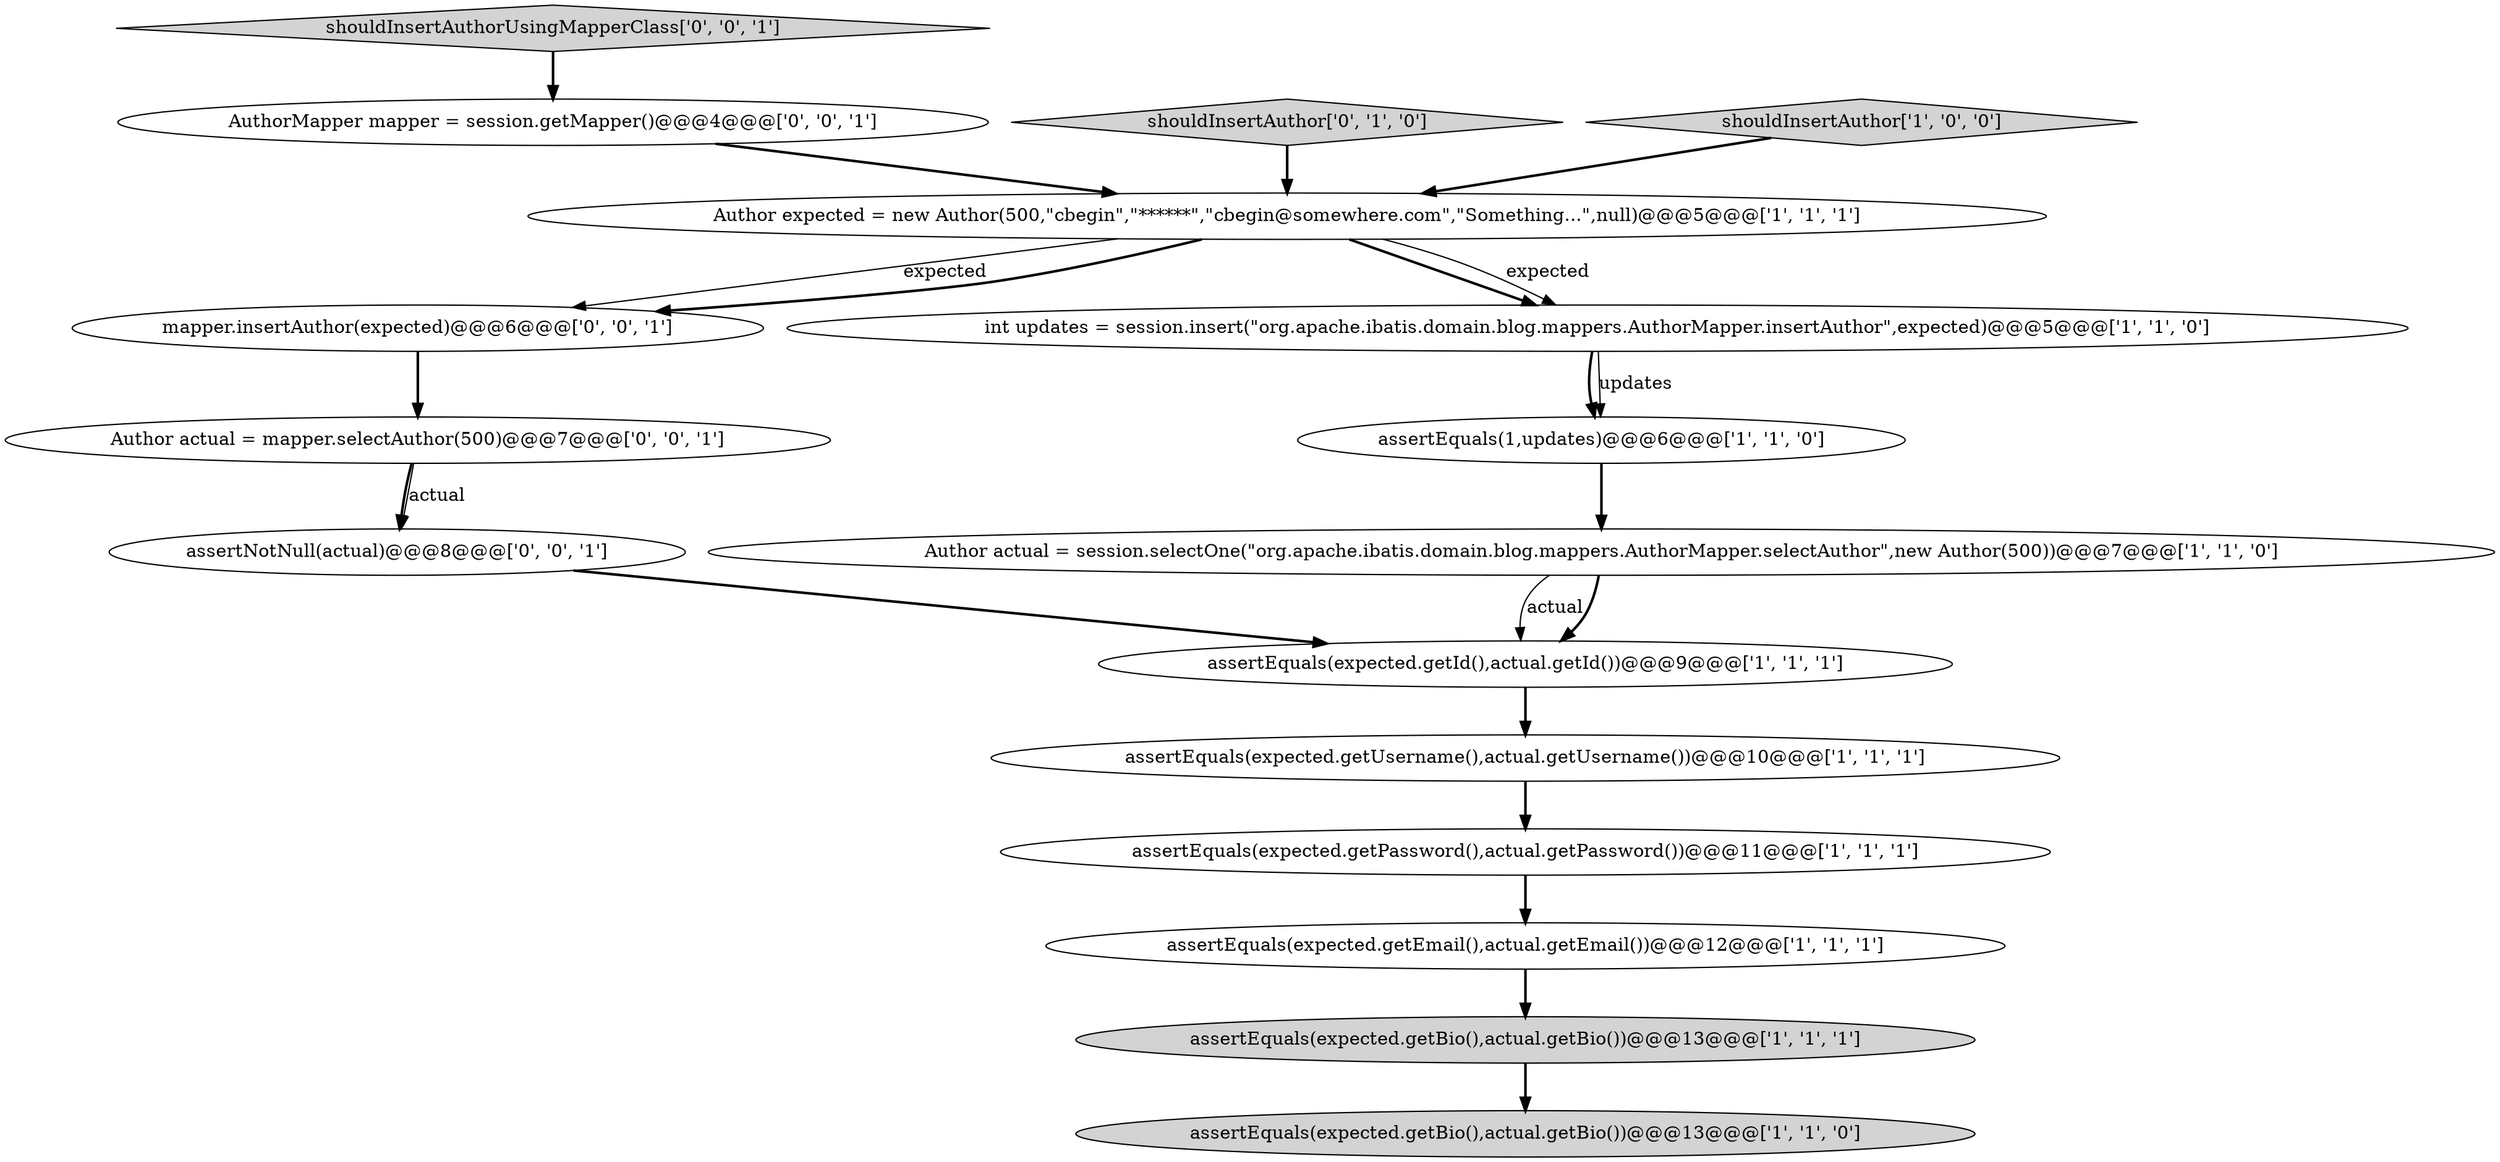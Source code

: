 digraph {
14 [style = filled, label = "mapper.insertAuthor(expected)@@@6@@@['0', '0', '1']", fillcolor = white, shape = ellipse image = "AAA0AAABBB3BBB"];
9 [style = filled, label = "Author expected = new Author(500,\"cbegin\",\"******\",\"cbegin@somewhere.com\",\"Something...\",null)@@@5@@@['1', '1', '1']", fillcolor = white, shape = ellipse image = "AAA0AAABBB1BBB"];
15 [style = filled, label = "AuthorMapper mapper = session.getMapper()@@@4@@@['0', '0', '1']", fillcolor = white, shape = ellipse image = "AAA0AAABBB3BBB"];
2 [style = filled, label = "assertEquals(expected.getBio(),actual.getBio())@@@13@@@['1', '1', '1']", fillcolor = lightgray, shape = ellipse image = "AAA0AAABBB1BBB"];
16 [style = filled, label = "shouldInsertAuthorUsingMapperClass['0', '0', '1']", fillcolor = lightgray, shape = diamond image = "AAA0AAABBB3BBB"];
3 [style = filled, label = "assertEquals(expected.getBio(),actual.getBio())@@@13@@@['1', '1', '0']", fillcolor = lightgray, shape = ellipse image = "AAA0AAABBB1BBB"];
0 [style = filled, label = "assertEquals(expected.getUsername(),actual.getUsername())@@@10@@@['1', '1', '1']", fillcolor = white, shape = ellipse image = "AAA0AAABBB1BBB"];
6 [style = filled, label = "Author actual = session.selectOne(\"org.apache.ibatis.domain.blog.mappers.AuthorMapper.selectAuthor\",new Author(500))@@@7@@@['1', '1', '0']", fillcolor = white, shape = ellipse image = "AAA0AAABBB1BBB"];
12 [style = filled, label = "Author actual = mapper.selectAuthor(500)@@@7@@@['0', '0', '1']", fillcolor = white, shape = ellipse image = "AAA0AAABBB3BBB"];
11 [style = filled, label = "shouldInsertAuthor['0', '1', '0']", fillcolor = lightgray, shape = diamond image = "AAA0AAABBB2BBB"];
7 [style = filled, label = "int updates = session.insert(\"org.apache.ibatis.domain.blog.mappers.AuthorMapper.insertAuthor\",expected)@@@5@@@['1', '1', '0']", fillcolor = white, shape = ellipse image = "AAA0AAABBB1BBB"];
8 [style = filled, label = "assertEquals(expected.getId(),actual.getId())@@@9@@@['1', '1', '1']", fillcolor = white, shape = ellipse image = "AAA0AAABBB1BBB"];
10 [style = filled, label = "assertEquals(expected.getPassword(),actual.getPassword())@@@11@@@['1', '1', '1']", fillcolor = white, shape = ellipse image = "AAA0AAABBB1BBB"];
4 [style = filled, label = "assertEquals(1,updates)@@@6@@@['1', '1', '0']", fillcolor = white, shape = ellipse image = "AAA0AAABBB1BBB"];
5 [style = filled, label = "assertEquals(expected.getEmail(),actual.getEmail())@@@12@@@['1', '1', '1']", fillcolor = white, shape = ellipse image = "AAA0AAABBB1BBB"];
1 [style = filled, label = "shouldInsertAuthor['1', '0', '0']", fillcolor = lightgray, shape = diamond image = "AAA0AAABBB1BBB"];
13 [style = filled, label = "assertNotNull(actual)@@@8@@@['0', '0', '1']", fillcolor = white, shape = ellipse image = "AAA0AAABBB3BBB"];
16->15 [style = bold, label=""];
4->6 [style = bold, label=""];
6->8 [style = solid, label="actual"];
2->3 [style = bold, label=""];
7->4 [style = bold, label=""];
7->4 [style = solid, label="updates"];
9->7 [style = bold, label=""];
11->9 [style = bold, label=""];
1->9 [style = bold, label=""];
8->0 [style = bold, label=""];
12->13 [style = bold, label=""];
9->7 [style = solid, label="expected"];
0->10 [style = bold, label=""];
5->2 [style = bold, label=""];
10->5 [style = bold, label=""];
9->14 [style = solid, label="expected"];
15->9 [style = bold, label=""];
14->12 [style = bold, label=""];
12->13 [style = solid, label="actual"];
6->8 [style = bold, label=""];
9->14 [style = bold, label=""];
13->8 [style = bold, label=""];
}
